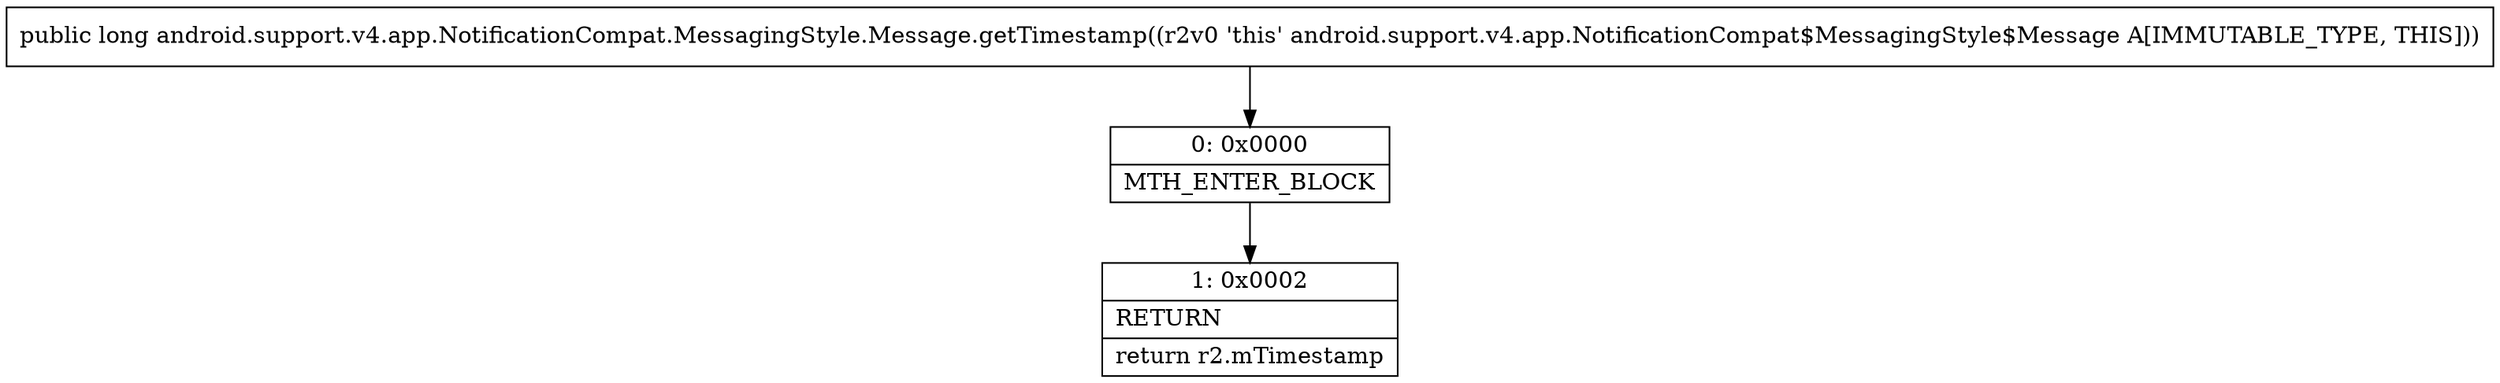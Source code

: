 digraph "CFG forandroid.support.v4.app.NotificationCompat.MessagingStyle.Message.getTimestamp()J" {
Node_0 [shape=record,label="{0\:\ 0x0000|MTH_ENTER_BLOCK\l}"];
Node_1 [shape=record,label="{1\:\ 0x0002|RETURN\l|return r2.mTimestamp\l}"];
MethodNode[shape=record,label="{public long android.support.v4.app.NotificationCompat.MessagingStyle.Message.getTimestamp((r2v0 'this' android.support.v4.app.NotificationCompat$MessagingStyle$Message A[IMMUTABLE_TYPE, THIS])) }"];
MethodNode -> Node_0;
Node_0 -> Node_1;
}

